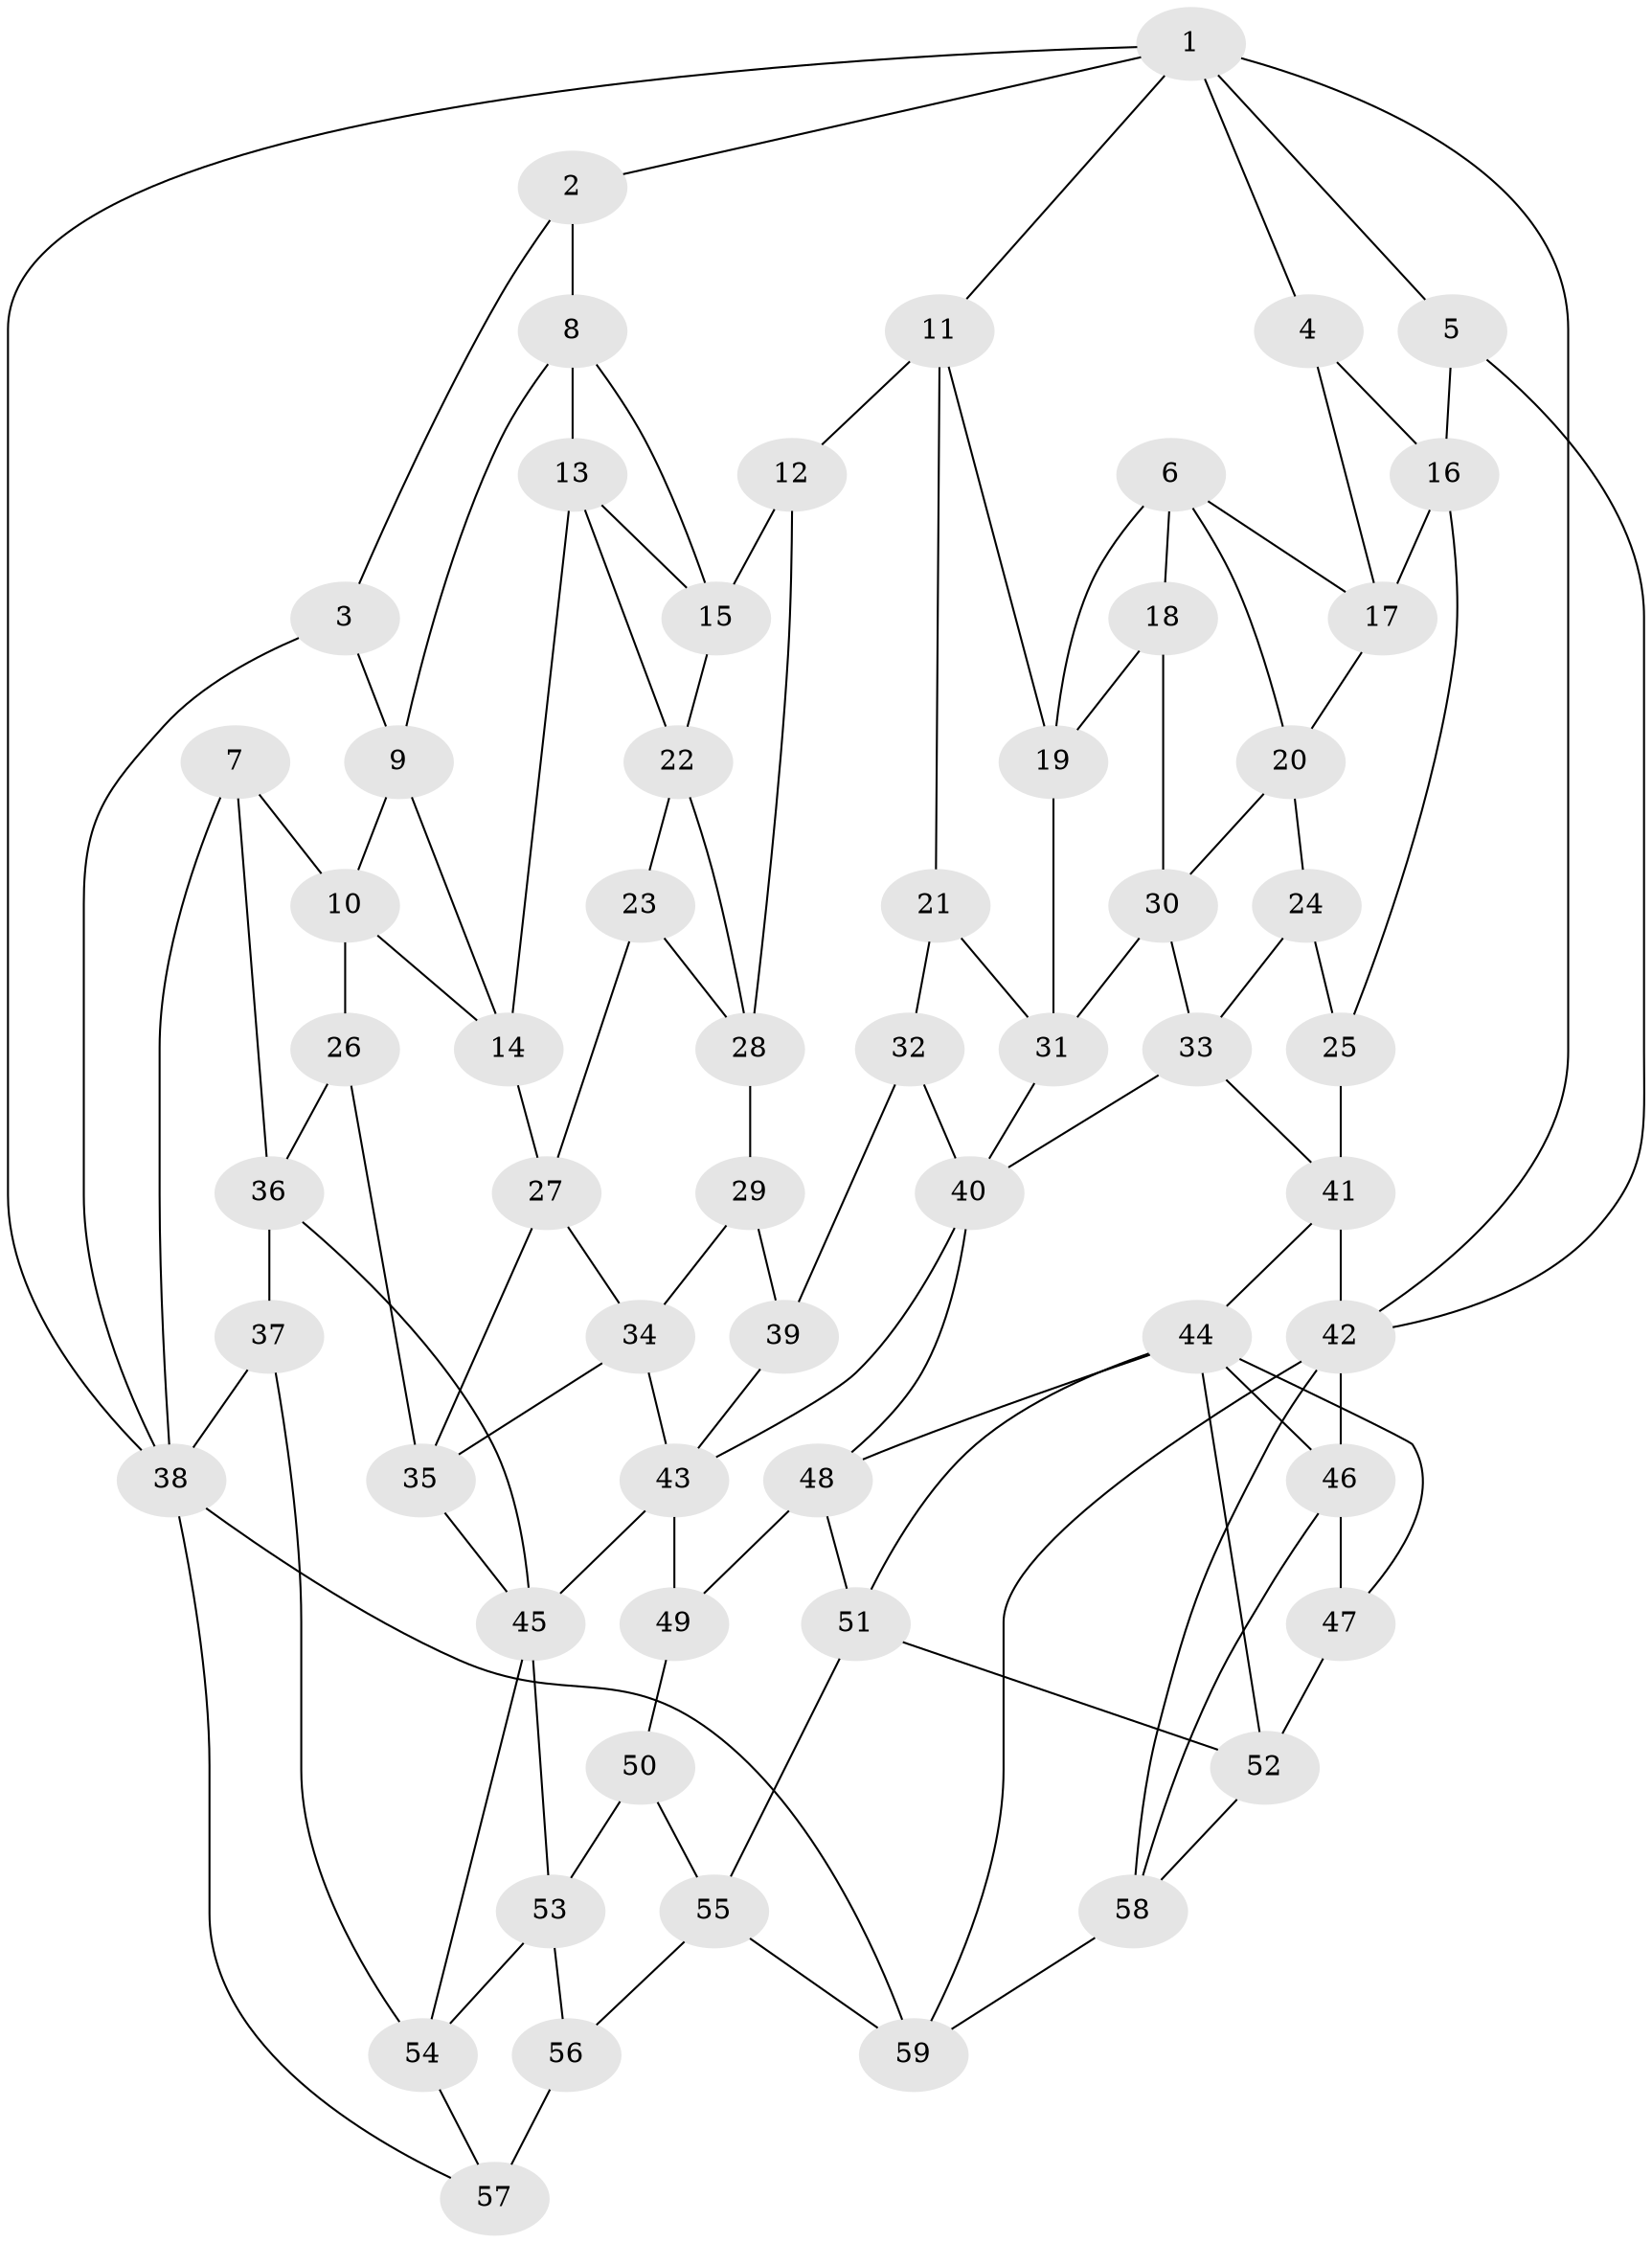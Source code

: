 // original degree distribution, {3: 0.017094017094017096, 6: 0.2222222222222222, 5: 0.5128205128205128, 4: 0.24786324786324787}
// Generated by graph-tools (version 1.1) at 2025/27/03/09/25 03:27:04]
// undirected, 59 vertices, 113 edges
graph export_dot {
graph [start="1"]
  node [color=gray90,style=filled];
  1;
  2;
  3;
  4;
  5;
  6;
  7;
  8;
  9;
  10;
  11;
  12;
  13;
  14;
  15;
  16;
  17;
  18;
  19;
  20;
  21;
  22;
  23;
  24;
  25;
  26;
  27;
  28;
  29;
  30;
  31;
  32;
  33;
  34;
  35;
  36;
  37;
  38;
  39;
  40;
  41;
  42;
  43;
  44;
  45;
  46;
  47;
  48;
  49;
  50;
  51;
  52;
  53;
  54;
  55;
  56;
  57;
  58;
  59;
  1 -- 2 [weight=1.0];
  1 -- 4 [weight=1.0];
  1 -- 5 [weight=1.0];
  1 -- 11 [weight=1.0];
  1 -- 38 [weight=1.0];
  1 -- 42 [weight=1.0];
  2 -- 3 [weight=1.0];
  2 -- 8 [weight=1.0];
  3 -- 9 [weight=1.0];
  3 -- 38 [weight=1.0];
  4 -- 16 [weight=1.0];
  4 -- 17 [weight=1.0];
  5 -- 16 [weight=1.0];
  5 -- 42 [weight=1.0];
  6 -- 17 [weight=1.0];
  6 -- 18 [weight=1.0];
  6 -- 19 [weight=1.0];
  6 -- 20 [weight=1.0];
  7 -- 10 [weight=1.0];
  7 -- 36 [weight=1.0];
  7 -- 38 [weight=1.0];
  8 -- 9 [weight=1.0];
  8 -- 13 [weight=1.0];
  8 -- 15 [weight=1.0];
  9 -- 10 [weight=1.0];
  9 -- 14 [weight=1.0];
  10 -- 14 [weight=1.0];
  10 -- 26 [weight=1.0];
  11 -- 12 [weight=1.0];
  11 -- 19 [weight=1.0];
  11 -- 21 [weight=1.0];
  12 -- 15 [weight=1.0];
  12 -- 28 [weight=1.0];
  13 -- 14 [weight=1.0];
  13 -- 15 [weight=1.0];
  13 -- 22 [weight=1.0];
  14 -- 27 [weight=1.0];
  15 -- 22 [weight=1.0];
  16 -- 17 [weight=1.0];
  16 -- 25 [weight=1.0];
  17 -- 20 [weight=1.0];
  18 -- 19 [weight=1.0];
  18 -- 30 [weight=1.0];
  19 -- 31 [weight=1.0];
  20 -- 24 [weight=1.0];
  20 -- 30 [weight=1.0];
  21 -- 31 [weight=1.0];
  21 -- 32 [weight=1.0];
  22 -- 23 [weight=1.0];
  22 -- 28 [weight=1.0];
  23 -- 27 [weight=1.0];
  23 -- 28 [weight=1.0];
  24 -- 25 [weight=1.0];
  24 -- 33 [weight=1.0];
  25 -- 41 [weight=2.0];
  26 -- 35 [weight=1.0];
  26 -- 36 [weight=1.0];
  27 -- 34 [weight=1.0];
  27 -- 35 [weight=1.0];
  28 -- 29 [weight=1.0];
  29 -- 34 [weight=1.0];
  29 -- 39 [weight=1.0];
  30 -- 31 [weight=1.0];
  30 -- 33 [weight=1.0];
  31 -- 40 [weight=1.0];
  32 -- 39 [weight=1.0];
  32 -- 40 [weight=2.0];
  33 -- 40 [weight=1.0];
  33 -- 41 [weight=1.0];
  34 -- 35 [weight=1.0];
  34 -- 43 [weight=1.0];
  35 -- 45 [weight=1.0];
  36 -- 37 [weight=1.0];
  36 -- 45 [weight=1.0];
  37 -- 38 [weight=1.0];
  37 -- 54 [weight=1.0];
  38 -- 57 [weight=1.0];
  38 -- 59 [weight=1.0];
  39 -- 43 [weight=2.0];
  40 -- 43 [weight=1.0];
  40 -- 48 [weight=1.0];
  41 -- 42 [weight=2.0];
  41 -- 44 [weight=1.0];
  42 -- 46 [weight=1.0];
  42 -- 58 [weight=1.0];
  42 -- 59 [weight=1.0];
  43 -- 45 [weight=1.0];
  43 -- 49 [weight=1.0];
  44 -- 46 [weight=1.0];
  44 -- 47 [weight=1.0];
  44 -- 48 [weight=1.0];
  44 -- 51 [weight=1.0];
  44 -- 52 [weight=1.0];
  45 -- 53 [weight=1.0];
  45 -- 54 [weight=1.0];
  46 -- 47 [weight=1.0];
  46 -- 58 [weight=1.0];
  47 -- 52 [weight=1.0];
  48 -- 49 [weight=1.0];
  48 -- 51 [weight=1.0];
  49 -- 50 [weight=2.0];
  50 -- 53 [weight=1.0];
  50 -- 55 [weight=1.0];
  51 -- 52 [weight=1.0];
  51 -- 55 [weight=1.0];
  52 -- 58 [weight=1.0];
  53 -- 54 [weight=1.0];
  53 -- 56 [weight=1.0];
  54 -- 57 [weight=1.0];
  55 -- 56 [weight=1.0];
  55 -- 59 [weight=1.0];
  56 -- 57 [weight=2.0];
  58 -- 59 [weight=1.0];
}
